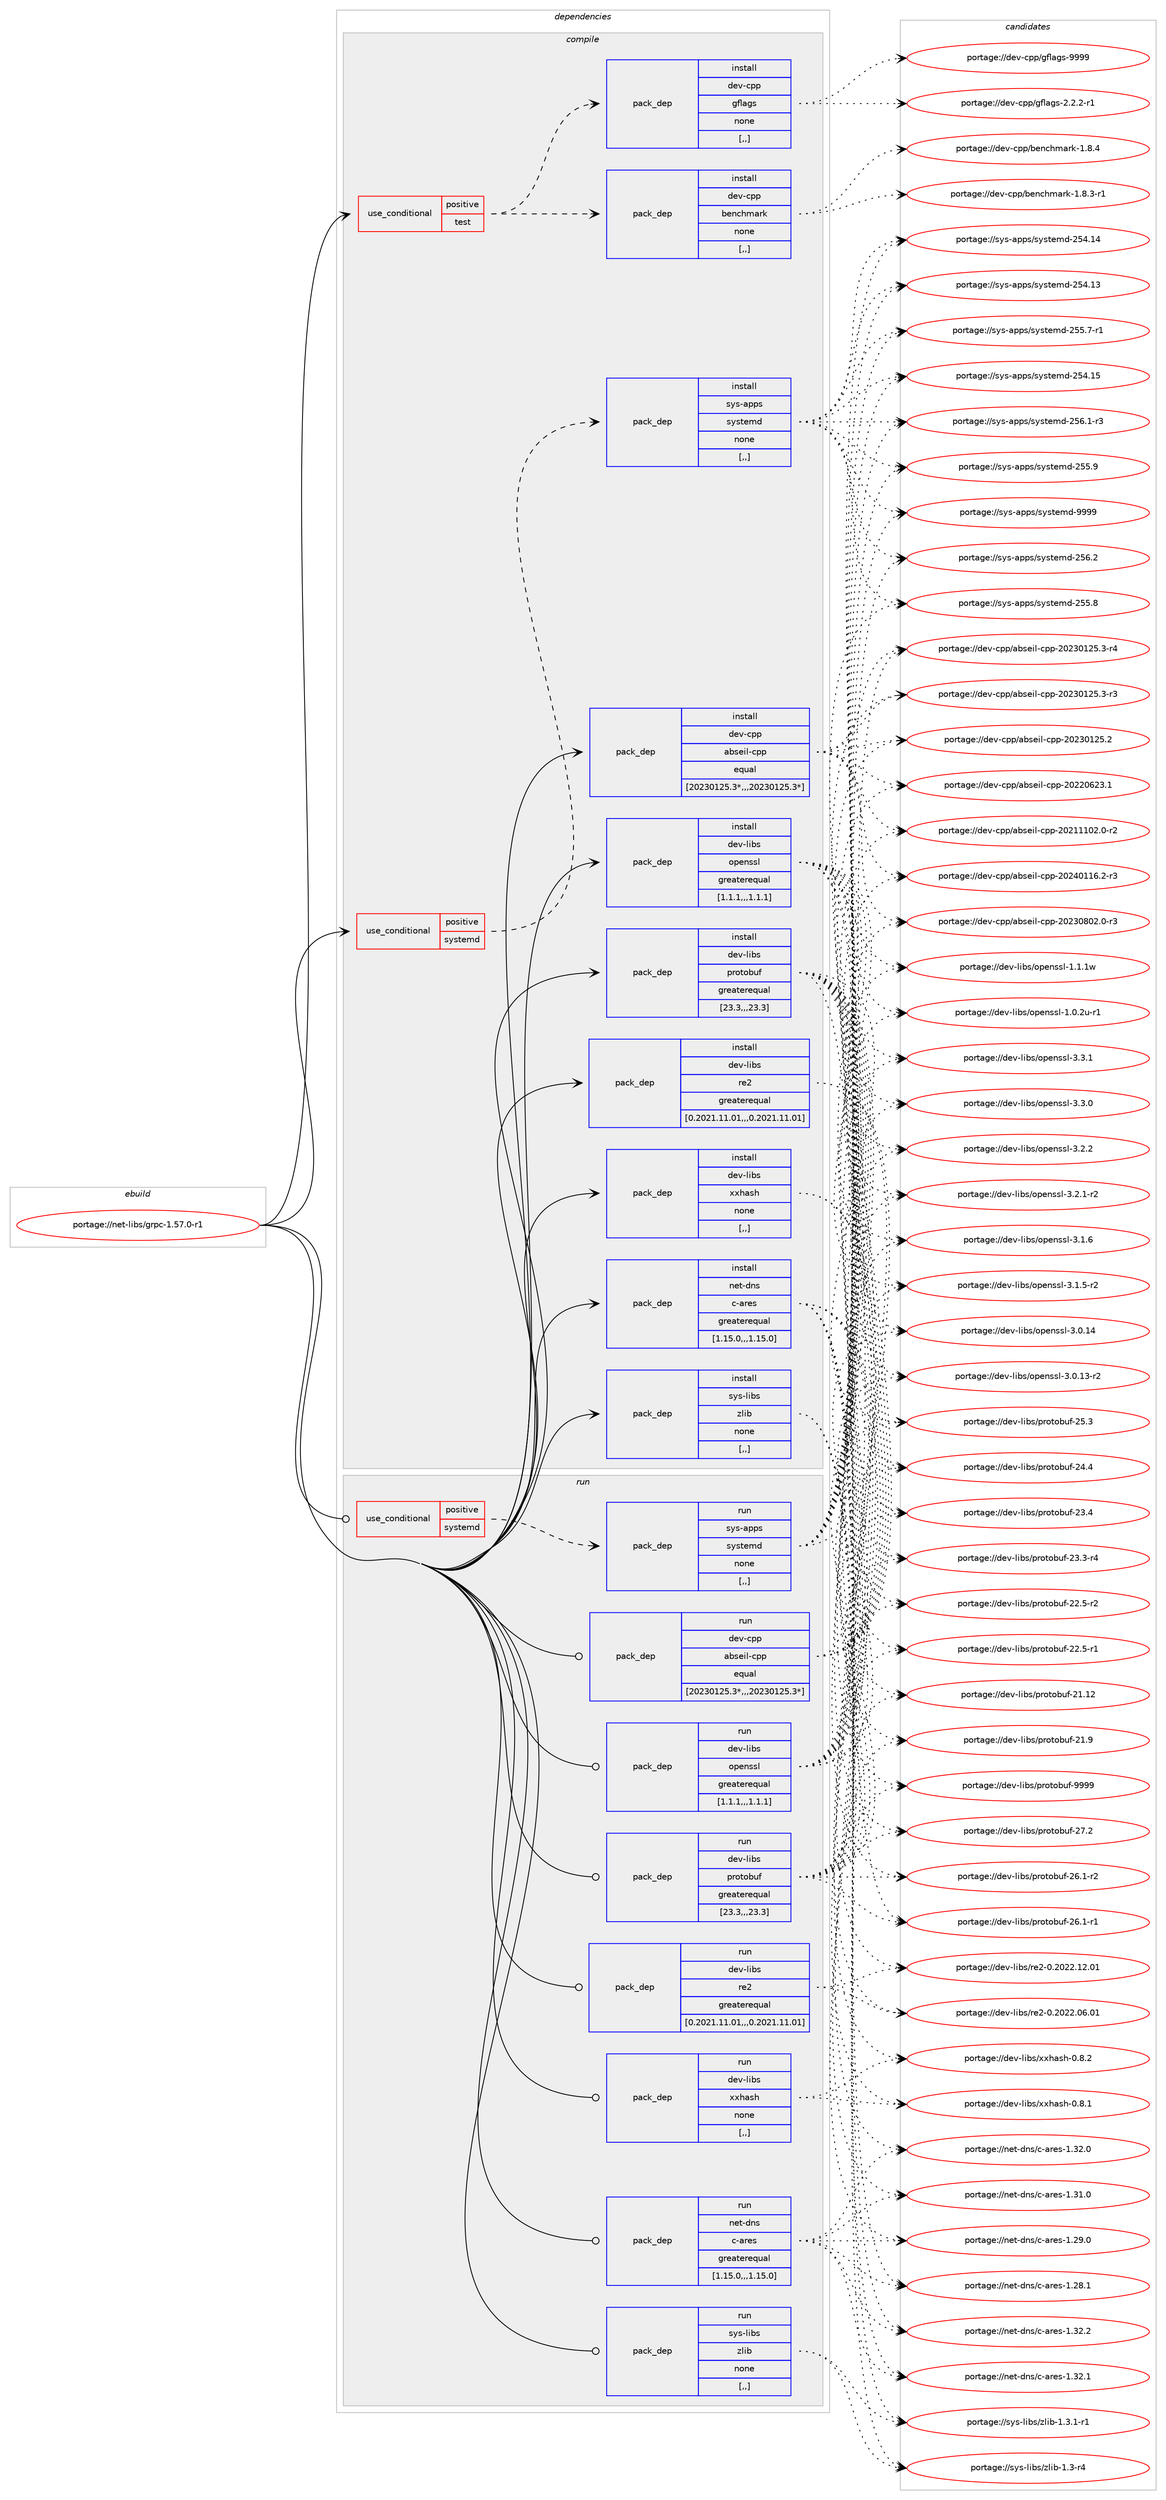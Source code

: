 digraph prolog {

# *************
# Graph options
# *************

newrank=true;
concentrate=true;
compound=true;
graph [rankdir=LR,fontname=Helvetica,fontsize=10,ranksep=1.5];#, ranksep=2.5, nodesep=0.2];
edge  [arrowhead=vee];
node  [fontname=Helvetica,fontsize=10];

# **********
# The ebuild
# **********

subgraph cluster_leftcol {
color=gray;
label=<<i>ebuild</i>>;
id [label="portage://net-libs/grpc-1.57.0-r1", color=red, width=4, href="../net-libs/grpc-1.57.0-r1.svg"];
}

# ****************
# The dependencies
# ****************

subgraph cluster_midcol {
color=gray;
label=<<i>dependencies</i>>;
subgraph cluster_compile {
fillcolor="#eeeeee";
style=filled;
label=<<i>compile</i>>;
subgraph cond93090 {
dependency357192 [label=<<TABLE BORDER="0" CELLBORDER="1" CELLSPACING="0" CELLPADDING="4"><TR><TD ROWSPAN="3" CELLPADDING="10">use_conditional</TD></TR><TR><TD>positive</TD></TR><TR><TD>systemd</TD></TR></TABLE>>, shape=none, color=red];
subgraph pack261442 {
dependency357193 [label=<<TABLE BORDER="0" CELLBORDER="1" CELLSPACING="0" CELLPADDING="4" WIDTH="220"><TR><TD ROWSPAN="6" CELLPADDING="30">pack_dep</TD></TR><TR><TD WIDTH="110">install</TD></TR><TR><TD>sys-apps</TD></TR><TR><TD>systemd</TD></TR><TR><TD>none</TD></TR><TR><TD>[,,]</TD></TR></TABLE>>, shape=none, color=blue];
}
dependency357192:e -> dependency357193:w [weight=20,style="dashed",arrowhead="vee"];
}
id:e -> dependency357192:w [weight=20,style="solid",arrowhead="vee"];
subgraph cond93091 {
dependency357194 [label=<<TABLE BORDER="0" CELLBORDER="1" CELLSPACING="0" CELLPADDING="4"><TR><TD ROWSPAN="3" CELLPADDING="10">use_conditional</TD></TR><TR><TD>positive</TD></TR><TR><TD>test</TD></TR></TABLE>>, shape=none, color=red];
subgraph pack261443 {
dependency357195 [label=<<TABLE BORDER="0" CELLBORDER="1" CELLSPACING="0" CELLPADDING="4" WIDTH="220"><TR><TD ROWSPAN="6" CELLPADDING="30">pack_dep</TD></TR><TR><TD WIDTH="110">install</TD></TR><TR><TD>dev-cpp</TD></TR><TR><TD>benchmark</TD></TR><TR><TD>none</TD></TR><TR><TD>[,,]</TD></TR></TABLE>>, shape=none, color=blue];
}
dependency357194:e -> dependency357195:w [weight=20,style="dashed",arrowhead="vee"];
subgraph pack261444 {
dependency357196 [label=<<TABLE BORDER="0" CELLBORDER="1" CELLSPACING="0" CELLPADDING="4" WIDTH="220"><TR><TD ROWSPAN="6" CELLPADDING="30">pack_dep</TD></TR><TR><TD WIDTH="110">install</TD></TR><TR><TD>dev-cpp</TD></TR><TR><TD>gflags</TD></TR><TR><TD>none</TD></TR><TR><TD>[,,]</TD></TR></TABLE>>, shape=none, color=blue];
}
dependency357194:e -> dependency357196:w [weight=20,style="dashed",arrowhead="vee"];
}
id:e -> dependency357194:w [weight=20,style="solid",arrowhead="vee"];
subgraph pack261445 {
dependency357197 [label=<<TABLE BORDER="0" CELLBORDER="1" CELLSPACING="0" CELLPADDING="4" WIDTH="220"><TR><TD ROWSPAN="6" CELLPADDING="30">pack_dep</TD></TR><TR><TD WIDTH="110">install</TD></TR><TR><TD>dev-cpp</TD></TR><TR><TD>abseil-cpp</TD></TR><TR><TD>equal</TD></TR><TR><TD>[20230125.3*,,,20230125.3*]</TD></TR></TABLE>>, shape=none, color=blue];
}
id:e -> dependency357197:w [weight=20,style="solid",arrowhead="vee"];
subgraph pack261446 {
dependency357198 [label=<<TABLE BORDER="0" CELLBORDER="1" CELLSPACING="0" CELLPADDING="4" WIDTH="220"><TR><TD ROWSPAN="6" CELLPADDING="30">pack_dep</TD></TR><TR><TD WIDTH="110">install</TD></TR><TR><TD>dev-libs</TD></TR><TR><TD>openssl</TD></TR><TR><TD>greaterequal</TD></TR><TR><TD>[1.1.1,,,1.1.1]</TD></TR></TABLE>>, shape=none, color=blue];
}
id:e -> dependency357198:w [weight=20,style="solid",arrowhead="vee"];
subgraph pack261447 {
dependency357199 [label=<<TABLE BORDER="0" CELLBORDER="1" CELLSPACING="0" CELLPADDING="4" WIDTH="220"><TR><TD ROWSPAN="6" CELLPADDING="30">pack_dep</TD></TR><TR><TD WIDTH="110">install</TD></TR><TR><TD>dev-libs</TD></TR><TR><TD>protobuf</TD></TR><TR><TD>greaterequal</TD></TR><TR><TD>[23.3,,,23.3]</TD></TR></TABLE>>, shape=none, color=blue];
}
id:e -> dependency357199:w [weight=20,style="solid",arrowhead="vee"];
subgraph pack261448 {
dependency357200 [label=<<TABLE BORDER="0" CELLBORDER="1" CELLSPACING="0" CELLPADDING="4" WIDTH="220"><TR><TD ROWSPAN="6" CELLPADDING="30">pack_dep</TD></TR><TR><TD WIDTH="110">install</TD></TR><TR><TD>dev-libs</TD></TR><TR><TD>re2</TD></TR><TR><TD>greaterequal</TD></TR><TR><TD>[0.2021.11.01,,,0.2021.11.01]</TD></TR></TABLE>>, shape=none, color=blue];
}
id:e -> dependency357200:w [weight=20,style="solid",arrowhead="vee"];
subgraph pack261449 {
dependency357201 [label=<<TABLE BORDER="0" CELLBORDER="1" CELLSPACING="0" CELLPADDING="4" WIDTH="220"><TR><TD ROWSPAN="6" CELLPADDING="30">pack_dep</TD></TR><TR><TD WIDTH="110">install</TD></TR><TR><TD>dev-libs</TD></TR><TR><TD>xxhash</TD></TR><TR><TD>none</TD></TR><TR><TD>[,,]</TD></TR></TABLE>>, shape=none, color=blue];
}
id:e -> dependency357201:w [weight=20,style="solid",arrowhead="vee"];
subgraph pack261450 {
dependency357202 [label=<<TABLE BORDER="0" CELLBORDER="1" CELLSPACING="0" CELLPADDING="4" WIDTH="220"><TR><TD ROWSPAN="6" CELLPADDING="30">pack_dep</TD></TR><TR><TD WIDTH="110">install</TD></TR><TR><TD>net-dns</TD></TR><TR><TD>c-ares</TD></TR><TR><TD>greaterequal</TD></TR><TR><TD>[1.15.0,,,1.15.0]</TD></TR></TABLE>>, shape=none, color=blue];
}
id:e -> dependency357202:w [weight=20,style="solid",arrowhead="vee"];
subgraph pack261451 {
dependency357203 [label=<<TABLE BORDER="0" CELLBORDER="1" CELLSPACING="0" CELLPADDING="4" WIDTH="220"><TR><TD ROWSPAN="6" CELLPADDING="30">pack_dep</TD></TR><TR><TD WIDTH="110">install</TD></TR><TR><TD>sys-libs</TD></TR><TR><TD>zlib</TD></TR><TR><TD>none</TD></TR><TR><TD>[,,]</TD></TR></TABLE>>, shape=none, color=blue];
}
id:e -> dependency357203:w [weight=20,style="solid",arrowhead="vee"];
}
subgraph cluster_compileandrun {
fillcolor="#eeeeee";
style=filled;
label=<<i>compile and run</i>>;
}
subgraph cluster_run {
fillcolor="#eeeeee";
style=filled;
label=<<i>run</i>>;
subgraph cond93092 {
dependency357204 [label=<<TABLE BORDER="0" CELLBORDER="1" CELLSPACING="0" CELLPADDING="4"><TR><TD ROWSPAN="3" CELLPADDING="10">use_conditional</TD></TR><TR><TD>positive</TD></TR><TR><TD>systemd</TD></TR></TABLE>>, shape=none, color=red];
subgraph pack261452 {
dependency357205 [label=<<TABLE BORDER="0" CELLBORDER="1" CELLSPACING="0" CELLPADDING="4" WIDTH="220"><TR><TD ROWSPAN="6" CELLPADDING="30">pack_dep</TD></TR><TR><TD WIDTH="110">run</TD></TR><TR><TD>sys-apps</TD></TR><TR><TD>systemd</TD></TR><TR><TD>none</TD></TR><TR><TD>[,,]</TD></TR></TABLE>>, shape=none, color=blue];
}
dependency357204:e -> dependency357205:w [weight=20,style="dashed",arrowhead="vee"];
}
id:e -> dependency357204:w [weight=20,style="solid",arrowhead="odot"];
subgraph pack261453 {
dependency357206 [label=<<TABLE BORDER="0" CELLBORDER="1" CELLSPACING="0" CELLPADDING="4" WIDTH="220"><TR><TD ROWSPAN="6" CELLPADDING="30">pack_dep</TD></TR><TR><TD WIDTH="110">run</TD></TR><TR><TD>dev-cpp</TD></TR><TR><TD>abseil-cpp</TD></TR><TR><TD>equal</TD></TR><TR><TD>[20230125.3*,,,20230125.3*]</TD></TR></TABLE>>, shape=none, color=blue];
}
id:e -> dependency357206:w [weight=20,style="solid",arrowhead="odot"];
subgraph pack261454 {
dependency357207 [label=<<TABLE BORDER="0" CELLBORDER="1" CELLSPACING="0" CELLPADDING="4" WIDTH="220"><TR><TD ROWSPAN="6" CELLPADDING="30">pack_dep</TD></TR><TR><TD WIDTH="110">run</TD></TR><TR><TD>dev-libs</TD></TR><TR><TD>openssl</TD></TR><TR><TD>greaterequal</TD></TR><TR><TD>[1.1.1,,,1.1.1]</TD></TR></TABLE>>, shape=none, color=blue];
}
id:e -> dependency357207:w [weight=20,style="solid",arrowhead="odot"];
subgraph pack261455 {
dependency357208 [label=<<TABLE BORDER="0" CELLBORDER="1" CELLSPACING="0" CELLPADDING="4" WIDTH="220"><TR><TD ROWSPAN="6" CELLPADDING="30">pack_dep</TD></TR><TR><TD WIDTH="110">run</TD></TR><TR><TD>dev-libs</TD></TR><TR><TD>protobuf</TD></TR><TR><TD>greaterequal</TD></TR><TR><TD>[23.3,,,23.3]</TD></TR></TABLE>>, shape=none, color=blue];
}
id:e -> dependency357208:w [weight=20,style="solid",arrowhead="odot"];
subgraph pack261456 {
dependency357209 [label=<<TABLE BORDER="0" CELLBORDER="1" CELLSPACING="0" CELLPADDING="4" WIDTH="220"><TR><TD ROWSPAN="6" CELLPADDING="30">pack_dep</TD></TR><TR><TD WIDTH="110">run</TD></TR><TR><TD>dev-libs</TD></TR><TR><TD>re2</TD></TR><TR><TD>greaterequal</TD></TR><TR><TD>[0.2021.11.01,,,0.2021.11.01]</TD></TR></TABLE>>, shape=none, color=blue];
}
id:e -> dependency357209:w [weight=20,style="solid",arrowhead="odot"];
subgraph pack261457 {
dependency357210 [label=<<TABLE BORDER="0" CELLBORDER="1" CELLSPACING="0" CELLPADDING="4" WIDTH="220"><TR><TD ROWSPAN="6" CELLPADDING="30">pack_dep</TD></TR><TR><TD WIDTH="110">run</TD></TR><TR><TD>dev-libs</TD></TR><TR><TD>xxhash</TD></TR><TR><TD>none</TD></TR><TR><TD>[,,]</TD></TR></TABLE>>, shape=none, color=blue];
}
id:e -> dependency357210:w [weight=20,style="solid",arrowhead="odot"];
subgraph pack261458 {
dependency357211 [label=<<TABLE BORDER="0" CELLBORDER="1" CELLSPACING="0" CELLPADDING="4" WIDTH="220"><TR><TD ROWSPAN="6" CELLPADDING="30">pack_dep</TD></TR><TR><TD WIDTH="110">run</TD></TR><TR><TD>net-dns</TD></TR><TR><TD>c-ares</TD></TR><TR><TD>greaterequal</TD></TR><TR><TD>[1.15.0,,,1.15.0]</TD></TR></TABLE>>, shape=none, color=blue];
}
id:e -> dependency357211:w [weight=20,style="solid",arrowhead="odot"];
subgraph pack261459 {
dependency357212 [label=<<TABLE BORDER="0" CELLBORDER="1" CELLSPACING="0" CELLPADDING="4" WIDTH="220"><TR><TD ROWSPAN="6" CELLPADDING="30">pack_dep</TD></TR><TR><TD WIDTH="110">run</TD></TR><TR><TD>sys-libs</TD></TR><TR><TD>zlib</TD></TR><TR><TD>none</TD></TR><TR><TD>[,,]</TD></TR></TABLE>>, shape=none, color=blue];
}
id:e -> dependency357212:w [weight=20,style="solid",arrowhead="odot"];
}
}

# **************
# The candidates
# **************

subgraph cluster_choices {
rank=same;
color=gray;
label=<<i>candidates</i>>;

subgraph choice261442 {
color=black;
nodesep=1;
choice1151211154597112112115471151211151161011091004557575757 [label="portage://sys-apps/systemd-9999", color=red, width=4,href="../sys-apps/systemd-9999.svg"];
choice115121115459711211211547115121115116101109100455053544650 [label="portage://sys-apps/systemd-256.2", color=red, width=4,href="../sys-apps/systemd-256.2.svg"];
choice1151211154597112112115471151211151161011091004550535446494511451 [label="portage://sys-apps/systemd-256.1-r3", color=red, width=4,href="../sys-apps/systemd-256.1-r3.svg"];
choice115121115459711211211547115121115116101109100455053534657 [label="portage://sys-apps/systemd-255.9", color=red, width=4,href="../sys-apps/systemd-255.9.svg"];
choice115121115459711211211547115121115116101109100455053534656 [label="portage://sys-apps/systemd-255.8", color=red, width=4,href="../sys-apps/systemd-255.8.svg"];
choice1151211154597112112115471151211151161011091004550535346554511449 [label="portage://sys-apps/systemd-255.7-r1", color=red, width=4,href="../sys-apps/systemd-255.7-r1.svg"];
choice11512111545971121121154711512111511610110910045505352464953 [label="portage://sys-apps/systemd-254.15", color=red, width=4,href="../sys-apps/systemd-254.15.svg"];
choice11512111545971121121154711512111511610110910045505352464952 [label="portage://sys-apps/systemd-254.14", color=red, width=4,href="../sys-apps/systemd-254.14.svg"];
choice11512111545971121121154711512111511610110910045505352464951 [label="portage://sys-apps/systemd-254.13", color=red, width=4,href="../sys-apps/systemd-254.13.svg"];
dependency357193:e -> choice1151211154597112112115471151211151161011091004557575757:w [style=dotted,weight="100"];
dependency357193:e -> choice115121115459711211211547115121115116101109100455053544650:w [style=dotted,weight="100"];
dependency357193:e -> choice1151211154597112112115471151211151161011091004550535446494511451:w [style=dotted,weight="100"];
dependency357193:e -> choice115121115459711211211547115121115116101109100455053534657:w [style=dotted,weight="100"];
dependency357193:e -> choice115121115459711211211547115121115116101109100455053534656:w [style=dotted,weight="100"];
dependency357193:e -> choice1151211154597112112115471151211151161011091004550535346554511449:w [style=dotted,weight="100"];
dependency357193:e -> choice11512111545971121121154711512111511610110910045505352464953:w [style=dotted,weight="100"];
dependency357193:e -> choice11512111545971121121154711512111511610110910045505352464952:w [style=dotted,weight="100"];
dependency357193:e -> choice11512111545971121121154711512111511610110910045505352464951:w [style=dotted,weight="100"];
}
subgraph choice261443 {
color=black;
nodesep=1;
choice100101118459911211247981011109910410997114107454946564652 [label="portage://dev-cpp/benchmark-1.8.4", color=red, width=4,href="../dev-cpp/benchmark-1.8.4.svg"];
choice1001011184599112112479810111099104109971141074549465646514511449 [label="portage://dev-cpp/benchmark-1.8.3-r1", color=red, width=4,href="../dev-cpp/benchmark-1.8.3-r1.svg"];
dependency357195:e -> choice100101118459911211247981011109910410997114107454946564652:w [style=dotted,weight="100"];
dependency357195:e -> choice1001011184599112112479810111099104109971141074549465646514511449:w [style=dotted,weight="100"];
}
subgraph choice261444 {
color=black;
nodesep=1;
choice100101118459911211247103102108971031154557575757 [label="portage://dev-cpp/gflags-9999", color=red, width=4,href="../dev-cpp/gflags-9999.svg"];
choice100101118459911211247103102108971031154550465046504511449 [label="portage://dev-cpp/gflags-2.2.2-r1", color=red, width=4,href="../dev-cpp/gflags-2.2.2-r1.svg"];
dependency357196:e -> choice100101118459911211247103102108971031154557575757:w [style=dotted,weight="100"];
dependency357196:e -> choice100101118459911211247103102108971031154550465046504511449:w [style=dotted,weight="100"];
}
subgraph choice261445 {
color=black;
nodesep=1;
choice1001011184599112112479798115101105108459911211245504850524849495446504511451 [label="portage://dev-cpp/abseil-cpp-20240116.2-r3", color=red, width=4,href="../dev-cpp/abseil-cpp-20240116.2-r3.svg"];
choice1001011184599112112479798115101105108459911211245504850514856485046484511451 [label="portage://dev-cpp/abseil-cpp-20230802.0-r3", color=red, width=4,href="../dev-cpp/abseil-cpp-20230802.0-r3.svg"];
choice1001011184599112112479798115101105108459911211245504850514849505346514511452 [label="portage://dev-cpp/abseil-cpp-20230125.3-r4", color=red, width=4,href="../dev-cpp/abseil-cpp-20230125.3-r4.svg"];
choice1001011184599112112479798115101105108459911211245504850514849505346514511451 [label="portage://dev-cpp/abseil-cpp-20230125.3-r3", color=red, width=4,href="../dev-cpp/abseil-cpp-20230125.3-r3.svg"];
choice100101118459911211247979811510110510845991121124550485051484950534650 [label="portage://dev-cpp/abseil-cpp-20230125.2", color=red, width=4,href="../dev-cpp/abseil-cpp-20230125.2.svg"];
choice100101118459911211247979811510110510845991121124550485050485450514649 [label="portage://dev-cpp/abseil-cpp-20220623.1", color=red, width=4,href="../dev-cpp/abseil-cpp-20220623.1.svg"];
choice1001011184599112112479798115101105108459911211245504850494949485046484511450 [label="portage://dev-cpp/abseil-cpp-20211102.0-r2", color=red, width=4,href="../dev-cpp/abseil-cpp-20211102.0-r2.svg"];
dependency357197:e -> choice1001011184599112112479798115101105108459911211245504850524849495446504511451:w [style=dotted,weight="100"];
dependency357197:e -> choice1001011184599112112479798115101105108459911211245504850514856485046484511451:w [style=dotted,weight="100"];
dependency357197:e -> choice1001011184599112112479798115101105108459911211245504850514849505346514511452:w [style=dotted,weight="100"];
dependency357197:e -> choice1001011184599112112479798115101105108459911211245504850514849505346514511451:w [style=dotted,weight="100"];
dependency357197:e -> choice100101118459911211247979811510110510845991121124550485051484950534650:w [style=dotted,weight="100"];
dependency357197:e -> choice100101118459911211247979811510110510845991121124550485050485450514649:w [style=dotted,weight="100"];
dependency357197:e -> choice1001011184599112112479798115101105108459911211245504850494949485046484511450:w [style=dotted,weight="100"];
}
subgraph choice261446 {
color=black;
nodesep=1;
choice100101118451081059811547111112101110115115108455146514649 [label="portage://dev-libs/openssl-3.3.1", color=red, width=4,href="../dev-libs/openssl-3.3.1.svg"];
choice100101118451081059811547111112101110115115108455146514648 [label="portage://dev-libs/openssl-3.3.0", color=red, width=4,href="../dev-libs/openssl-3.3.0.svg"];
choice100101118451081059811547111112101110115115108455146504650 [label="portage://dev-libs/openssl-3.2.2", color=red, width=4,href="../dev-libs/openssl-3.2.2.svg"];
choice1001011184510810598115471111121011101151151084551465046494511450 [label="portage://dev-libs/openssl-3.2.1-r2", color=red, width=4,href="../dev-libs/openssl-3.2.1-r2.svg"];
choice100101118451081059811547111112101110115115108455146494654 [label="portage://dev-libs/openssl-3.1.6", color=red, width=4,href="../dev-libs/openssl-3.1.6.svg"];
choice1001011184510810598115471111121011101151151084551464946534511450 [label="portage://dev-libs/openssl-3.1.5-r2", color=red, width=4,href="../dev-libs/openssl-3.1.5-r2.svg"];
choice10010111845108105981154711111210111011511510845514648464952 [label="portage://dev-libs/openssl-3.0.14", color=red, width=4,href="../dev-libs/openssl-3.0.14.svg"];
choice100101118451081059811547111112101110115115108455146484649514511450 [label="portage://dev-libs/openssl-3.0.13-r2", color=red, width=4,href="../dev-libs/openssl-3.0.13-r2.svg"];
choice100101118451081059811547111112101110115115108454946494649119 [label="portage://dev-libs/openssl-1.1.1w", color=red, width=4,href="../dev-libs/openssl-1.1.1w.svg"];
choice1001011184510810598115471111121011101151151084549464846501174511449 [label="portage://dev-libs/openssl-1.0.2u-r1", color=red, width=4,href="../dev-libs/openssl-1.0.2u-r1.svg"];
dependency357198:e -> choice100101118451081059811547111112101110115115108455146514649:w [style=dotted,weight="100"];
dependency357198:e -> choice100101118451081059811547111112101110115115108455146514648:w [style=dotted,weight="100"];
dependency357198:e -> choice100101118451081059811547111112101110115115108455146504650:w [style=dotted,weight="100"];
dependency357198:e -> choice1001011184510810598115471111121011101151151084551465046494511450:w [style=dotted,weight="100"];
dependency357198:e -> choice100101118451081059811547111112101110115115108455146494654:w [style=dotted,weight="100"];
dependency357198:e -> choice1001011184510810598115471111121011101151151084551464946534511450:w [style=dotted,weight="100"];
dependency357198:e -> choice10010111845108105981154711111210111011511510845514648464952:w [style=dotted,weight="100"];
dependency357198:e -> choice100101118451081059811547111112101110115115108455146484649514511450:w [style=dotted,weight="100"];
dependency357198:e -> choice100101118451081059811547111112101110115115108454946494649119:w [style=dotted,weight="100"];
dependency357198:e -> choice1001011184510810598115471111121011101151151084549464846501174511449:w [style=dotted,weight="100"];
}
subgraph choice261447 {
color=black;
nodesep=1;
choice100101118451081059811547112114111116111981171024557575757 [label="portage://dev-libs/protobuf-9999", color=red, width=4,href="../dev-libs/protobuf-9999.svg"];
choice100101118451081059811547112114111116111981171024550554650 [label="portage://dev-libs/protobuf-27.2", color=red, width=4,href="../dev-libs/protobuf-27.2.svg"];
choice1001011184510810598115471121141111161119811710245505446494511450 [label="portage://dev-libs/protobuf-26.1-r2", color=red, width=4,href="../dev-libs/protobuf-26.1-r2.svg"];
choice1001011184510810598115471121141111161119811710245505446494511449 [label="portage://dev-libs/protobuf-26.1-r1", color=red, width=4,href="../dev-libs/protobuf-26.1-r1.svg"];
choice100101118451081059811547112114111116111981171024550534651 [label="portage://dev-libs/protobuf-25.3", color=red, width=4,href="../dev-libs/protobuf-25.3.svg"];
choice100101118451081059811547112114111116111981171024550524652 [label="portage://dev-libs/protobuf-24.4", color=red, width=4,href="../dev-libs/protobuf-24.4.svg"];
choice100101118451081059811547112114111116111981171024550514652 [label="portage://dev-libs/protobuf-23.4", color=red, width=4,href="../dev-libs/protobuf-23.4.svg"];
choice1001011184510810598115471121141111161119811710245505146514511452 [label="portage://dev-libs/protobuf-23.3-r4", color=red, width=4,href="../dev-libs/protobuf-23.3-r4.svg"];
choice1001011184510810598115471121141111161119811710245505046534511450 [label="portage://dev-libs/protobuf-22.5-r2", color=red, width=4,href="../dev-libs/protobuf-22.5-r2.svg"];
choice1001011184510810598115471121141111161119811710245505046534511449 [label="portage://dev-libs/protobuf-22.5-r1", color=red, width=4,href="../dev-libs/protobuf-22.5-r1.svg"];
choice10010111845108105981154711211411111611198117102455049464950 [label="portage://dev-libs/protobuf-21.12", color=red, width=4,href="../dev-libs/protobuf-21.12.svg"];
choice100101118451081059811547112114111116111981171024550494657 [label="portage://dev-libs/protobuf-21.9", color=red, width=4,href="../dev-libs/protobuf-21.9.svg"];
dependency357199:e -> choice100101118451081059811547112114111116111981171024557575757:w [style=dotted,weight="100"];
dependency357199:e -> choice100101118451081059811547112114111116111981171024550554650:w [style=dotted,weight="100"];
dependency357199:e -> choice1001011184510810598115471121141111161119811710245505446494511450:w [style=dotted,weight="100"];
dependency357199:e -> choice1001011184510810598115471121141111161119811710245505446494511449:w [style=dotted,weight="100"];
dependency357199:e -> choice100101118451081059811547112114111116111981171024550534651:w [style=dotted,weight="100"];
dependency357199:e -> choice100101118451081059811547112114111116111981171024550524652:w [style=dotted,weight="100"];
dependency357199:e -> choice100101118451081059811547112114111116111981171024550514652:w [style=dotted,weight="100"];
dependency357199:e -> choice1001011184510810598115471121141111161119811710245505146514511452:w [style=dotted,weight="100"];
dependency357199:e -> choice1001011184510810598115471121141111161119811710245505046534511450:w [style=dotted,weight="100"];
dependency357199:e -> choice1001011184510810598115471121141111161119811710245505046534511449:w [style=dotted,weight="100"];
dependency357199:e -> choice10010111845108105981154711211411111611198117102455049464950:w [style=dotted,weight="100"];
dependency357199:e -> choice100101118451081059811547112114111116111981171024550494657:w [style=dotted,weight="100"];
}
subgraph choice261448 {
color=black;
nodesep=1;
choice1001011184510810598115471141015045484650485050464950464849 [label="portage://dev-libs/re2-0.2022.12.01", color=red, width=4,href="../dev-libs/re2-0.2022.12.01.svg"];
choice1001011184510810598115471141015045484650485050464854464849 [label="portage://dev-libs/re2-0.2022.06.01", color=red, width=4,href="../dev-libs/re2-0.2022.06.01.svg"];
dependency357200:e -> choice1001011184510810598115471141015045484650485050464950464849:w [style=dotted,weight="100"];
dependency357200:e -> choice1001011184510810598115471141015045484650485050464854464849:w [style=dotted,weight="100"];
}
subgraph choice261449 {
color=black;
nodesep=1;
choice10010111845108105981154712012010497115104454846564650 [label="portage://dev-libs/xxhash-0.8.2", color=red, width=4,href="../dev-libs/xxhash-0.8.2.svg"];
choice10010111845108105981154712012010497115104454846564649 [label="portage://dev-libs/xxhash-0.8.1", color=red, width=4,href="../dev-libs/xxhash-0.8.1.svg"];
dependency357201:e -> choice10010111845108105981154712012010497115104454846564650:w [style=dotted,weight="100"];
dependency357201:e -> choice10010111845108105981154712012010497115104454846564649:w [style=dotted,weight="100"];
}
subgraph choice261450 {
color=black;
nodesep=1;
choice110101116451001101154799459711410111545494651504650 [label="portage://net-dns/c-ares-1.32.2", color=red, width=4,href="../net-dns/c-ares-1.32.2.svg"];
choice110101116451001101154799459711410111545494651504649 [label="portage://net-dns/c-ares-1.32.1", color=red, width=4,href="../net-dns/c-ares-1.32.1.svg"];
choice110101116451001101154799459711410111545494651504648 [label="portage://net-dns/c-ares-1.32.0", color=red, width=4,href="../net-dns/c-ares-1.32.0.svg"];
choice110101116451001101154799459711410111545494651494648 [label="portage://net-dns/c-ares-1.31.0", color=red, width=4,href="../net-dns/c-ares-1.31.0.svg"];
choice110101116451001101154799459711410111545494650574648 [label="portage://net-dns/c-ares-1.29.0", color=red, width=4,href="../net-dns/c-ares-1.29.0.svg"];
choice110101116451001101154799459711410111545494650564649 [label="portage://net-dns/c-ares-1.28.1", color=red, width=4,href="../net-dns/c-ares-1.28.1.svg"];
dependency357202:e -> choice110101116451001101154799459711410111545494651504650:w [style=dotted,weight="100"];
dependency357202:e -> choice110101116451001101154799459711410111545494651504649:w [style=dotted,weight="100"];
dependency357202:e -> choice110101116451001101154799459711410111545494651504648:w [style=dotted,weight="100"];
dependency357202:e -> choice110101116451001101154799459711410111545494651494648:w [style=dotted,weight="100"];
dependency357202:e -> choice110101116451001101154799459711410111545494650574648:w [style=dotted,weight="100"];
dependency357202:e -> choice110101116451001101154799459711410111545494650564649:w [style=dotted,weight="100"];
}
subgraph choice261451 {
color=black;
nodesep=1;
choice115121115451081059811547122108105984549465146494511449 [label="portage://sys-libs/zlib-1.3.1-r1", color=red, width=4,href="../sys-libs/zlib-1.3.1-r1.svg"];
choice11512111545108105981154712210810598454946514511452 [label="portage://sys-libs/zlib-1.3-r4", color=red, width=4,href="../sys-libs/zlib-1.3-r4.svg"];
dependency357203:e -> choice115121115451081059811547122108105984549465146494511449:w [style=dotted,weight="100"];
dependency357203:e -> choice11512111545108105981154712210810598454946514511452:w [style=dotted,weight="100"];
}
subgraph choice261452 {
color=black;
nodesep=1;
choice1151211154597112112115471151211151161011091004557575757 [label="portage://sys-apps/systemd-9999", color=red, width=4,href="../sys-apps/systemd-9999.svg"];
choice115121115459711211211547115121115116101109100455053544650 [label="portage://sys-apps/systemd-256.2", color=red, width=4,href="../sys-apps/systemd-256.2.svg"];
choice1151211154597112112115471151211151161011091004550535446494511451 [label="portage://sys-apps/systemd-256.1-r3", color=red, width=4,href="../sys-apps/systemd-256.1-r3.svg"];
choice115121115459711211211547115121115116101109100455053534657 [label="portage://sys-apps/systemd-255.9", color=red, width=4,href="../sys-apps/systemd-255.9.svg"];
choice115121115459711211211547115121115116101109100455053534656 [label="portage://sys-apps/systemd-255.8", color=red, width=4,href="../sys-apps/systemd-255.8.svg"];
choice1151211154597112112115471151211151161011091004550535346554511449 [label="portage://sys-apps/systemd-255.7-r1", color=red, width=4,href="../sys-apps/systemd-255.7-r1.svg"];
choice11512111545971121121154711512111511610110910045505352464953 [label="portage://sys-apps/systemd-254.15", color=red, width=4,href="../sys-apps/systemd-254.15.svg"];
choice11512111545971121121154711512111511610110910045505352464952 [label="portage://sys-apps/systemd-254.14", color=red, width=4,href="../sys-apps/systemd-254.14.svg"];
choice11512111545971121121154711512111511610110910045505352464951 [label="portage://sys-apps/systemd-254.13", color=red, width=4,href="../sys-apps/systemd-254.13.svg"];
dependency357205:e -> choice1151211154597112112115471151211151161011091004557575757:w [style=dotted,weight="100"];
dependency357205:e -> choice115121115459711211211547115121115116101109100455053544650:w [style=dotted,weight="100"];
dependency357205:e -> choice1151211154597112112115471151211151161011091004550535446494511451:w [style=dotted,weight="100"];
dependency357205:e -> choice115121115459711211211547115121115116101109100455053534657:w [style=dotted,weight="100"];
dependency357205:e -> choice115121115459711211211547115121115116101109100455053534656:w [style=dotted,weight="100"];
dependency357205:e -> choice1151211154597112112115471151211151161011091004550535346554511449:w [style=dotted,weight="100"];
dependency357205:e -> choice11512111545971121121154711512111511610110910045505352464953:w [style=dotted,weight="100"];
dependency357205:e -> choice11512111545971121121154711512111511610110910045505352464952:w [style=dotted,weight="100"];
dependency357205:e -> choice11512111545971121121154711512111511610110910045505352464951:w [style=dotted,weight="100"];
}
subgraph choice261453 {
color=black;
nodesep=1;
choice1001011184599112112479798115101105108459911211245504850524849495446504511451 [label="portage://dev-cpp/abseil-cpp-20240116.2-r3", color=red, width=4,href="../dev-cpp/abseil-cpp-20240116.2-r3.svg"];
choice1001011184599112112479798115101105108459911211245504850514856485046484511451 [label="portage://dev-cpp/abseil-cpp-20230802.0-r3", color=red, width=4,href="../dev-cpp/abseil-cpp-20230802.0-r3.svg"];
choice1001011184599112112479798115101105108459911211245504850514849505346514511452 [label="portage://dev-cpp/abseil-cpp-20230125.3-r4", color=red, width=4,href="../dev-cpp/abseil-cpp-20230125.3-r4.svg"];
choice1001011184599112112479798115101105108459911211245504850514849505346514511451 [label="portage://dev-cpp/abseil-cpp-20230125.3-r3", color=red, width=4,href="../dev-cpp/abseil-cpp-20230125.3-r3.svg"];
choice100101118459911211247979811510110510845991121124550485051484950534650 [label="portage://dev-cpp/abseil-cpp-20230125.2", color=red, width=4,href="../dev-cpp/abseil-cpp-20230125.2.svg"];
choice100101118459911211247979811510110510845991121124550485050485450514649 [label="portage://dev-cpp/abseil-cpp-20220623.1", color=red, width=4,href="../dev-cpp/abseil-cpp-20220623.1.svg"];
choice1001011184599112112479798115101105108459911211245504850494949485046484511450 [label="portage://dev-cpp/abseil-cpp-20211102.0-r2", color=red, width=4,href="../dev-cpp/abseil-cpp-20211102.0-r2.svg"];
dependency357206:e -> choice1001011184599112112479798115101105108459911211245504850524849495446504511451:w [style=dotted,weight="100"];
dependency357206:e -> choice1001011184599112112479798115101105108459911211245504850514856485046484511451:w [style=dotted,weight="100"];
dependency357206:e -> choice1001011184599112112479798115101105108459911211245504850514849505346514511452:w [style=dotted,weight="100"];
dependency357206:e -> choice1001011184599112112479798115101105108459911211245504850514849505346514511451:w [style=dotted,weight="100"];
dependency357206:e -> choice100101118459911211247979811510110510845991121124550485051484950534650:w [style=dotted,weight="100"];
dependency357206:e -> choice100101118459911211247979811510110510845991121124550485050485450514649:w [style=dotted,weight="100"];
dependency357206:e -> choice1001011184599112112479798115101105108459911211245504850494949485046484511450:w [style=dotted,weight="100"];
}
subgraph choice261454 {
color=black;
nodesep=1;
choice100101118451081059811547111112101110115115108455146514649 [label="portage://dev-libs/openssl-3.3.1", color=red, width=4,href="../dev-libs/openssl-3.3.1.svg"];
choice100101118451081059811547111112101110115115108455146514648 [label="portage://dev-libs/openssl-3.3.0", color=red, width=4,href="../dev-libs/openssl-3.3.0.svg"];
choice100101118451081059811547111112101110115115108455146504650 [label="portage://dev-libs/openssl-3.2.2", color=red, width=4,href="../dev-libs/openssl-3.2.2.svg"];
choice1001011184510810598115471111121011101151151084551465046494511450 [label="portage://dev-libs/openssl-3.2.1-r2", color=red, width=4,href="../dev-libs/openssl-3.2.1-r2.svg"];
choice100101118451081059811547111112101110115115108455146494654 [label="portage://dev-libs/openssl-3.1.6", color=red, width=4,href="../dev-libs/openssl-3.1.6.svg"];
choice1001011184510810598115471111121011101151151084551464946534511450 [label="portage://dev-libs/openssl-3.1.5-r2", color=red, width=4,href="../dev-libs/openssl-3.1.5-r2.svg"];
choice10010111845108105981154711111210111011511510845514648464952 [label="portage://dev-libs/openssl-3.0.14", color=red, width=4,href="../dev-libs/openssl-3.0.14.svg"];
choice100101118451081059811547111112101110115115108455146484649514511450 [label="portage://dev-libs/openssl-3.0.13-r2", color=red, width=4,href="../dev-libs/openssl-3.0.13-r2.svg"];
choice100101118451081059811547111112101110115115108454946494649119 [label="portage://dev-libs/openssl-1.1.1w", color=red, width=4,href="../dev-libs/openssl-1.1.1w.svg"];
choice1001011184510810598115471111121011101151151084549464846501174511449 [label="portage://dev-libs/openssl-1.0.2u-r1", color=red, width=4,href="../dev-libs/openssl-1.0.2u-r1.svg"];
dependency357207:e -> choice100101118451081059811547111112101110115115108455146514649:w [style=dotted,weight="100"];
dependency357207:e -> choice100101118451081059811547111112101110115115108455146514648:w [style=dotted,weight="100"];
dependency357207:e -> choice100101118451081059811547111112101110115115108455146504650:w [style=dotted,weight="100"];
dependency357207:e -> choice1001011184510810598115471111121011101151151084551465046494511450:w [style=dotted,weight="100"];
dependency357207:e -> choice100101118451081059811547111112101110115115108455146494654:w [style=dotted,weight="100"];
dependency357207:e -> choice1001011184510810598115471111121011101151151084551464946534511450:w [style=dotted,weight="100"];
dependency357207:e -> choice10010111845108105981154711111210111011511510845514648464952:w [style=dotted,weight="100"];
dependency357207:e -> choice100101118451081059811547111112101110115115108455146484649514511450:w [style=dotted,weight="100"];
dependency357207:e -> choice100101118451081059811547111112101110115115108454946494649119:w [style=dotted,weight="100"];
dependency357207:e -> choice1001011184510810598115471111121011101151151084549464846501174511449:w [style=dotted,weight="100"];
}
subgraph choice261455 {
color=black;
nodesep=1;
choice100101118451081059811547112114111116111981171024557575757 [label="portage://dev-libs/protobuf-9999", color=red, width=4,href="../dev-libs/protobuf-9999.svg"];
choice100101118451081059811547112114111116111981171024550554650 [label="portage://dev-libs/protobuf-27.2", color=red, width=4,href="../dev-libs/protobuf-27.2.svg"];
choice1001011184510810598115471121141111161119811710245505446494511450 [label="portage://dev-libs/protobuf-26.1-r2", color=red, width=4,href="../dev-libs/protobuf-26.1-r2.svg"];
choice1001011184510810598115471121141111161119811710245505446494511449 [label="portage://dev-libs/protobuf-26.1-r1", color=red, width=4,href="../dev-libs/protobuf-26.1-r1.svg"];
choice100101118451081059811547112114111116111981171024550534651 [label="portage://dev-libs/protobuf-25.3", color=red, width=4,href="../dev-libs/protobuf-25.3.svg"];
choice100101118451081059811547112114111116111981171024550524652 [label="portage://dev-libs/protobuf-24.4", color=red, width=4,href="../dev-libs/protobuf-24.4.svg"];
choice100101118451081059811547112114111116111981171024550514652 [label="portage://dev-libs/protobuf-23.4", color=red, width=4,href="../dev-libs/protobuf-23.4.svg"];
choice1001011184510810598115471121141111161119811710245505146514511452 [label="portage://dev-libs/protobuf-23.3-r4", color=red, width=4,href="../dev-libs/protobuf-23.3-r4.svg"];
choice1001011184510810598115471121141111161119811710245505046534511450 [label="portage://dev-libs/protobuf-22.5-r2", color=red, width=4,href="../dev-libs/protobuf-22.5-r2.svg"];
choice1001011184510810598115471121141111161119811710245505046534511449 [label="portage://dev-libs/protobuf-22.5-r1", color=red, width=4,href="../dev-libs/protobuf-22.5-r1.svg"];
choice10010111845108105981154711211411111611198117102455049464950 [label="portage://dev-libs/protobuf-21.12", color=red, width=4,href="../dev-libs/protobuf-21.12.svg"];
choice100101118451081059811547112114111116111981171024550494657 [label="portage://dev-libs/protobuf-21.9", color=red, width=4,href="../dev-libs/protobuf-21.9.svg"];
dependency357208:e -> choice100101118451081059811547112114111116111981171024557575757:w [style=dotted,weight="100"];
dependency357208:e -> choice100101118451081059811547112114111116111981171024550554650:w [style=dotted,weight="100"];
dependency357208:e -> choice1001011184510810598115471121141111161119811710245505446494511450:w [style=dotted,weight="100"];
dependency357208:e -> choice1001011184510810598115471121141111161119811710245505446494511449:w [style=dotted,weight="100"];
dependency357208:e -> choice100101118451081059811547112114111116111981171024550534651:w [style=dotted,weight="100"];
dependency357208:e -> choice100101118451081059811547112114111116111981171024550524652:w [style=dotted,weight="100"];
dependency357208:e -> choice100101118451081059811547112114111116111981171024550514652:w [style=dotted,weight="100"];
dependency357208:e -> choice1001011184510810598115471121141111161119811710245505146514511452:w [style=dotted,weight="100"];
dependency357208:e -> choice1001011184510810598115471121141111161119811710245505046534511450:w [style=dotted,weight="100"];
dependency357208:e -> choice1001011184510810598115471121141111161119811710245505046534511449:w [style=dotted,weight="100"];
dependency357208:e -> choice10010111845108105981154711211411111611198117102455049464950:w [style=dotted,weight="100"];
dependency357208:e -> choice100101118451081059811547112114111116111981171024550494657:w [style=dotted,weight="100"];
}
subgraph choice261456 {
color=black;
nodesep=1;
choice1001011184510810598115471141015045484650485050464950464849 [label="portage://dev-libs/re2-0.2022.12.01", color=red, width=4,href="../dev-libs/re2-0.2022.12.01.svg"];
choice1001011184510810598115471141015045484650485050464854464849 [label="portage://dev-libs/re2-0.2022.06.01", color=red, width=4,href="../dev-libs/re2-0.2022.06.01.svg"];
dependency357209:e -> choice1001011184510810598115471141015045484650485050464950464849:w [style=dotted,weight="100"];
dependency357209:e -> choice1001011184510810598115471141015045484650485050464854464849:w [style=dotted,weight="100"];
}
subgraph choice261457 {
color=black;
nodesep=1;
choice10010111845108105981154712012010497115104454846564650 [label="portage://dev-libs/xxhash-0.8.2", color=red, width=4,href="../dev-libs/xxhash-0.8.2.svg"];
choice10010111845108105981154712012010497115104454846564649 [label="portage://dev-libs/xxhash-0.8.1", color=red, width=4,href="../dev-libs/xxhash-0.8.1.svg"];
dependency357210:e -> choice10010111845108105981154712012010497115104454846564650:w [style=dotted,weight="100"];
dependency357210:e -> choice10010111845108105981154712012010497115104454846564649:w [style=dotted,weight="100"];
}
subgraph choice261458 {
color=black;
nodesep=1;
choice110101116451001101154799459711410111545494651504650 [label="portage://net-dns/c-ares-1.32.2", color=red, width=4,href="../net-dns/c-ares-1.32.2.svg"];
choice110101116451001101154799459711410111545494651504649 [label="portage://net-dns/c-ares-1.32.1", color=red, width=4,href="../net-dns/c-ares-1.32.1.svg"];
choice110101116451001101154799459711410111545494651504648 [label="portage://net-dns/c-ares-1.32.0", color=red, width=4,href="../net-dns/c-ares-1.32.0.svg"];
choice110101116451001101154799459711410111545494651494648 [label="portage://net-dns/c-ares-1.31.0", color=red, width=4,href="../net-dns/c-ares-1.31.0.svg"];
choice110101116451001101154799459711410111545494650574648 [label="portage://net-dns/c-ares-1.29.0", color=red, width=4,href="../net-dns/c-ares-1.29.0.svg"];
choice110101116451001101154799459711410111545494650564649 [label="portage://net-dns/c-ares-1.28.1", color=red, width=4,href="../net-dns/c-ares-1.28.1.svg"];
dependency357211:e -> choice110101116451001101154799459711410111545494651504650:w [style=dotted,weight="100"];
dependency357211:e -> choice110101116451001101154799459711410111545494651504649:w [style=dotted,weight="100"];
dependency357211:e -> choice110101116451001101154799459711410111545494651504648:w [style=dotted,weight="100"];
dependency357211:e -> choice110101116451001101154799459711410111545494651494648:w [style=dotted,weight="100"];
dependency357211:e -> choice110101116451001101154799459711410111545494650574648:w [style=dotted,weight="100"];
dependency357211:e -> choice110101116451001101154799459711410111545494650564649:w [style=dotted,weight="100"];
}
subgraph choice261459 {
color=black;
nodesep=1;
choice115121115451081059811547122108105984549465146494511449 [label="portage://sys-libs/zlib-1.3.1-r1", color=red, width=4,href="../sys-libs/zlib-1.3.1-r1.svg"];
choice11512111545108105981154712210810598454946514511452 [label="portage://sys-libs/zlib-1.3-r4", color=red, width=4,href="../sys-libs/zlib-1.3-r4.svg"];
dependency357212:e -> choice115121115451081059811547122108105984549465146494511449:w [style=dotted,weight="100"];
dependency357212:e -> choice11512111545108105981154712210810598454946514511452:w [style=dotted,weight="100"];
}
}

}
